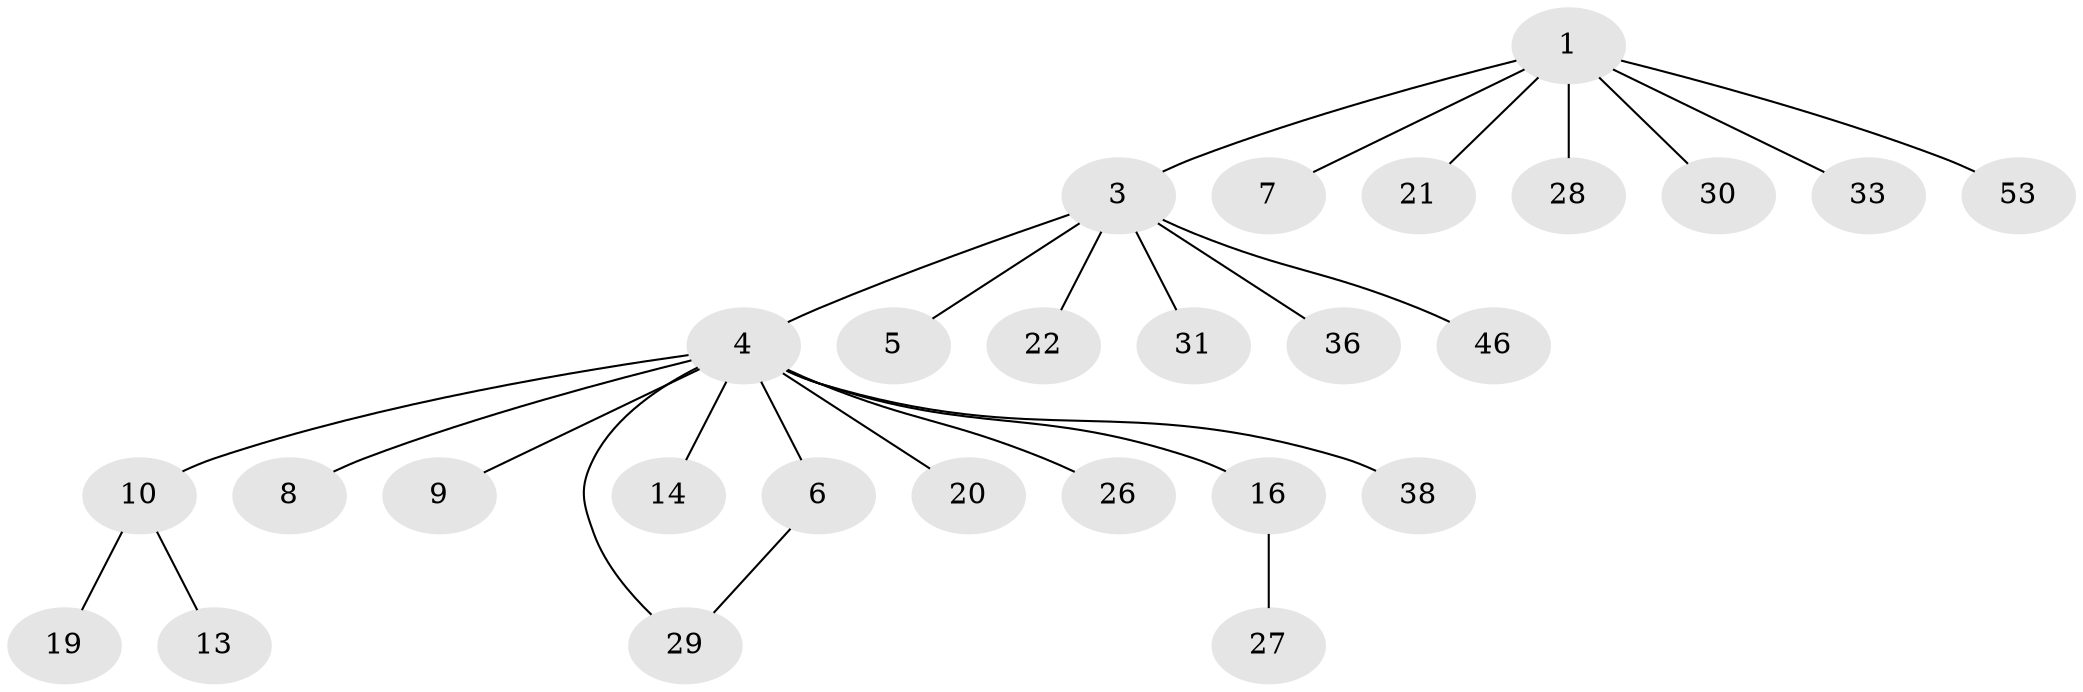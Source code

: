 // original degree distribution, {8: 0.03636363636363636, 1: 0.6181818181818182, 11: 0.01818181818181818, 2: 0.2, 3: 0.07272727272727272, 6: 0.01818181818181818, 4: 0.01818181818181818, 5: 0.01818181818181818}
// Generated by graph-tools (version 1.1) at 2025/14/03/09/25 04:14:34]
// undirected, 27 vertices, 27 edges
graph export_dot {
graph [start="1"]
  node [color=gray90,style=filled];
  1 [super="+2"];
  3 [super="+18"];
  4;
  5 [super="+47"];
  6 [super="+11+17"];
  7 [super="+25+23+37+40+15"];
  8 [super="+12+32"];
  9;
  10;
  13;
  14;
  16;
  19 [super="+50"];
  20 [super="+24"];
  21;
  22;
  26;
  27;
  28 [super="+35"];
  29;
  30 [super="+55"];
  31;
  33;
  36;
  38 [super="+48+43"];
  46 [super="+52"];
  53;
  1 -- 3;
  1 -- 7;
  1 -- 21;
  1 -- 28;
  1 -- 30;
  1 -- 33;
  1 -- 53;
  3 -- 4;
  3 -- 5;
  3 -- 22;
  3 -- 31;
  3 -- 36;
  3 -- 46;
  4 -- 6;
  4 -- 8;
  4 -- 9;
  4 -- 10;
  4 -- 14;
  4 -- 16;
  4 -- 20;
  4 -- 26;
  4 -- 29;
  4 -- 38;
  6 -- 29;
  10 -- 13;
  10 -- 19;
  16 -- 27;
}
